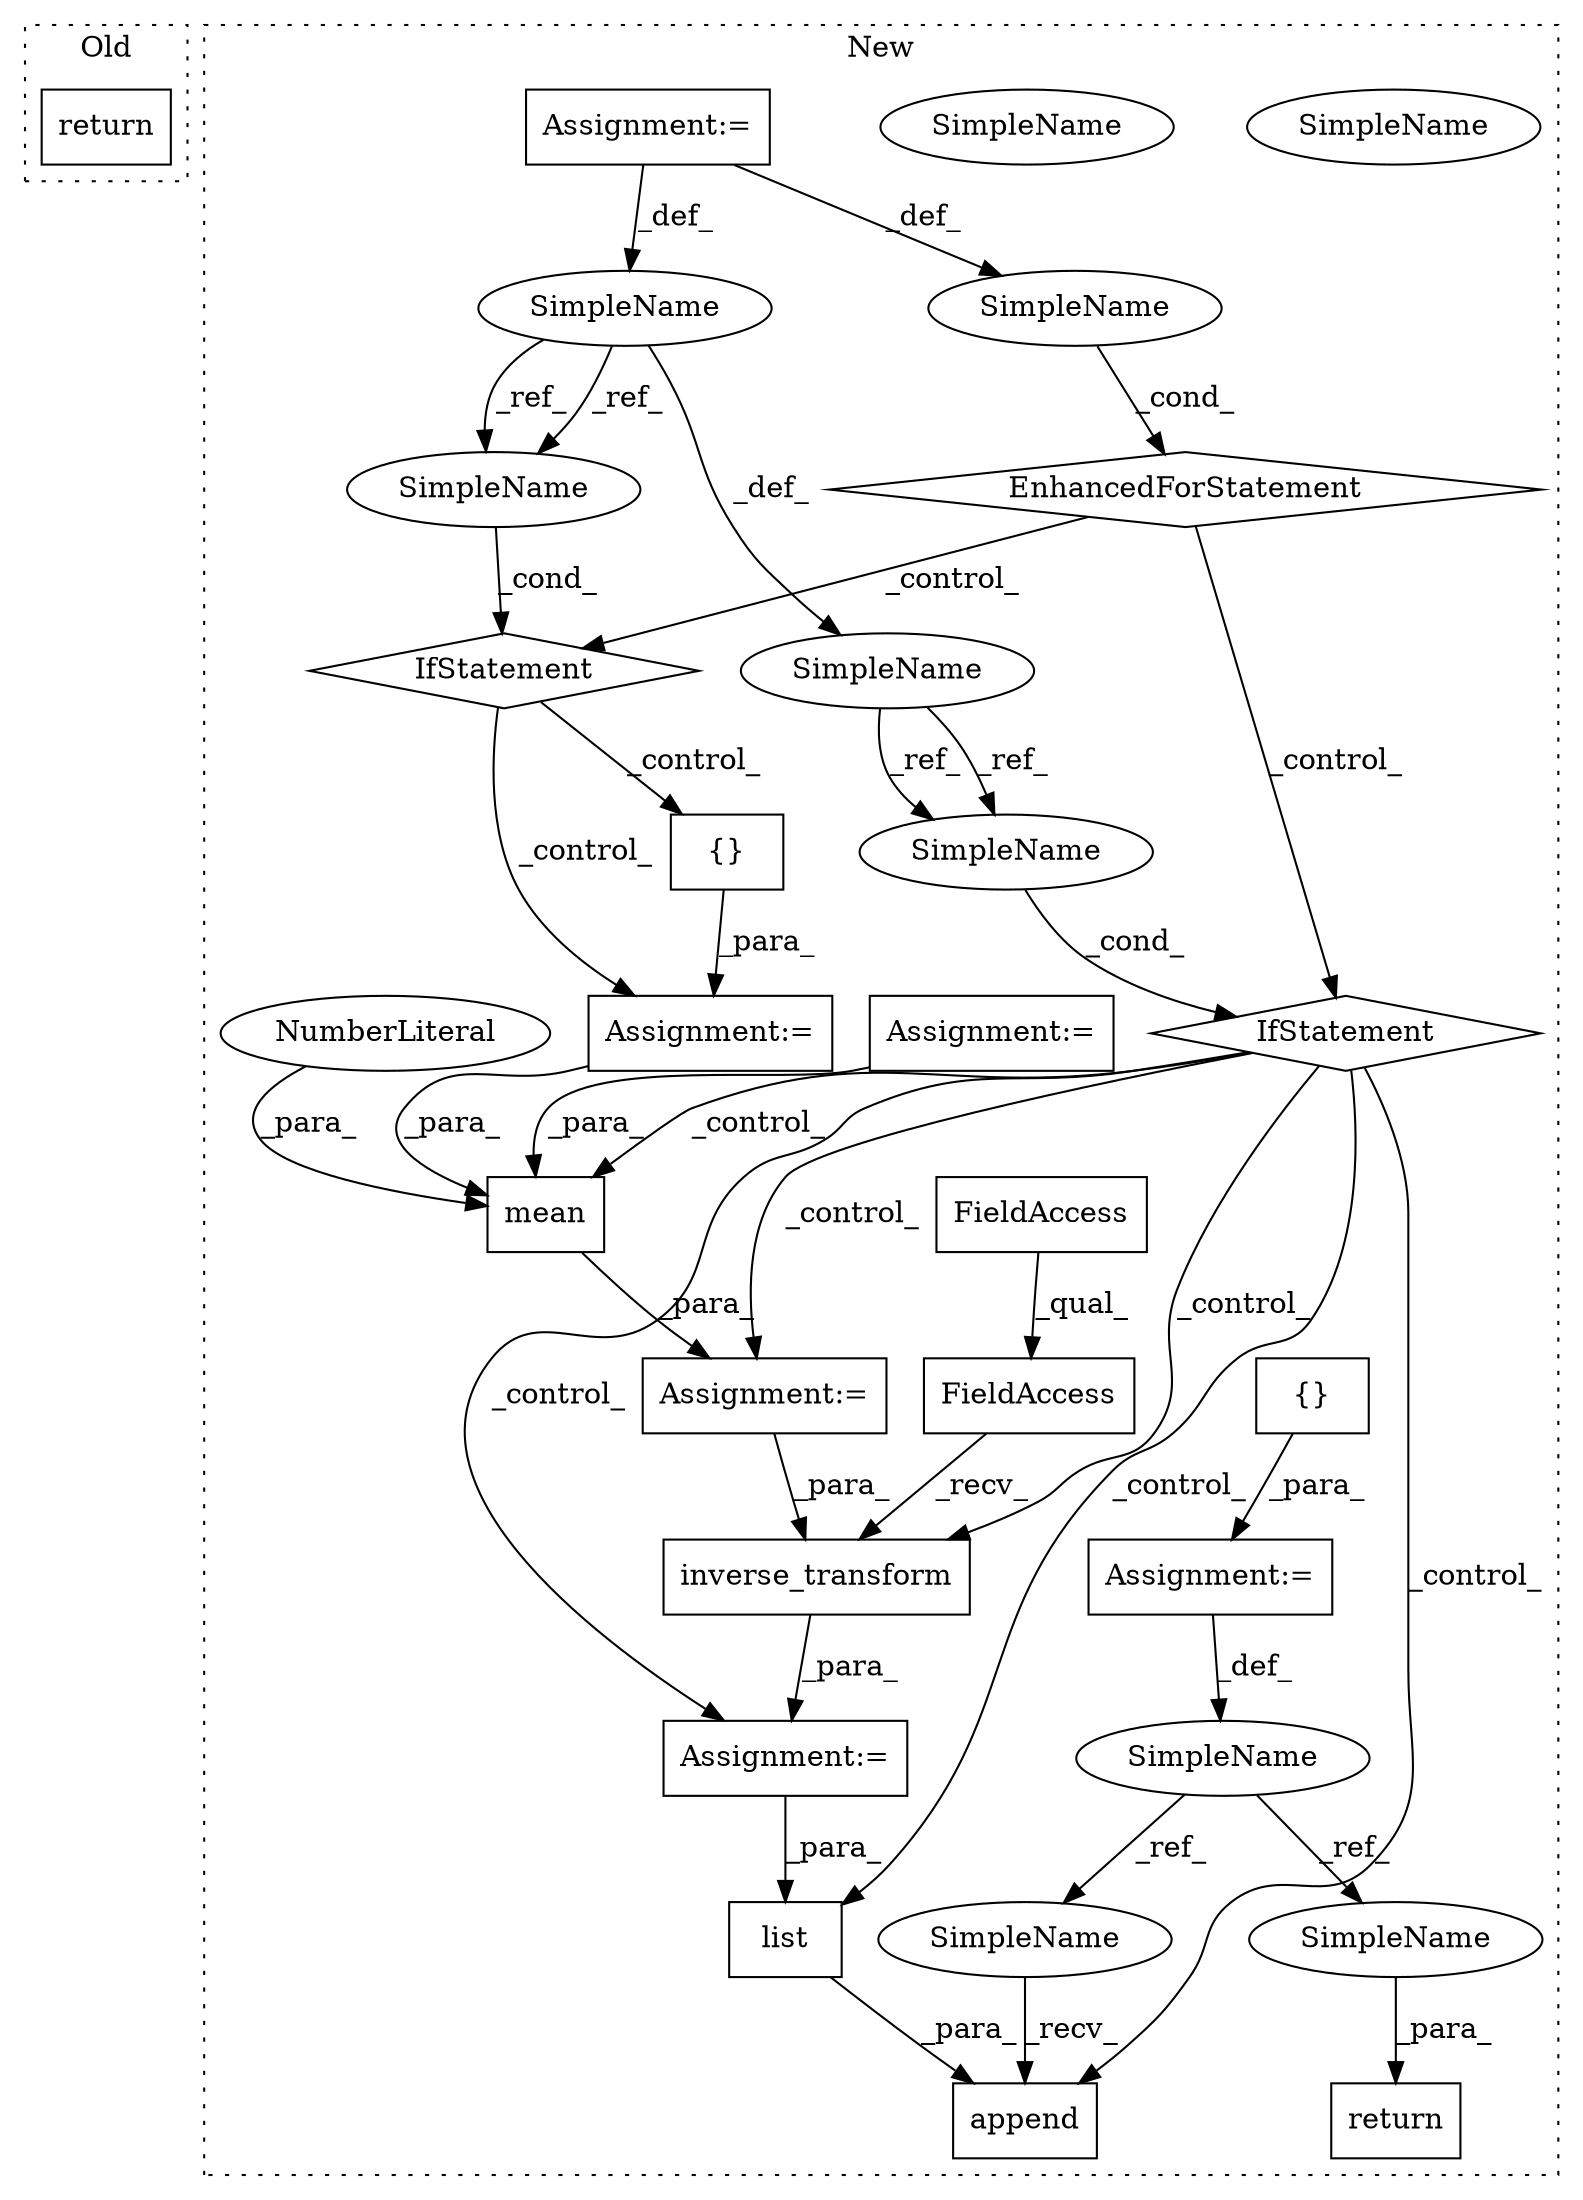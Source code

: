 digraph G {
subgraph cluster0 {
1 [label="return" a="41" s="1149" l="7" shape="box"];
label = "Old";
style="dotted";
}
subgraph cluster1 {
2 [label="inverse_transform" a="32" s="1648,1682" l="18,1" shape="box"];
3 [label="FieldAccess" a="22" s="1614" l="33" shape="box"];
4 [label="Assignment:=" a="7" s="1481" l="1" shape="box"];
5 [label="IfStatement" a="25" s="1545,1559" l="4,2" shape="diamond"];
6 [label="SimpleName" a="42" s="1549" l="10" shape="ellipse"];
7 [label="FieldAccess" a="22" s="1614" l="19" shape="box"];
8 [label="SimpleName" a="42" s="1400" l="1" shape="ellipse"];
9 [label="SimpleName" a="42" s="1359" l="10" shape="ellipse"];
10 [label="EnhancedForStatement" a="70" s="1271,1433" l="121,2" shape="diamond"];
11 [label="{}" a="4" s="1495" l="2" shape="box"];
12 [label="SimpleName" a="42" s="1447" l="12" shape="ellipse"];
13 [label="SimpleName" a="42" s="1338" l="12" shape="ellipse"];
14 [label="list" a="32" s="1711,1721" l="5,1" shape="box"];
15 [label="mean" a="32" s="1580,1597" l="5,1" shape="box"];
16 [label="NumberLiteral" a="34" s="1596" l="1" shape="ellipse"];
17 [label="IfStatement" a="25" s="1443,1459" l="4,2" shape="diamond"];
18 [label="Assignment:=" a="7" s="1186" l="10" shape="box"];
19 [label="Assignment:=" a="7" s="1271,1433" l="121,2" shape="box"];
20 [label="Assignment:=" a="7" s="1576" l="1" shape="box"];
21 [label="Assignment:=" a="7" s="1613" l="1" shape="box"];
22 [label="append" a="32" s="1704,1722" l="7,1" shape="box"];
23 [label="{}" a="4" s="1263" l="2" shape="box"];
24 [label="SimpleName" a="42" s="1241" l="10" shape="ellipse"];
25 [label="return" a="41" s="1743" l="7" shape="box"];
26 [label="Assignment:=" a="7" s="1251" l="1" shape="box"];
27 [label="SimpleName" a="42" s="1447" l="12" shape="ellipse"];
28 [label="SimpleName" a="42" s="1549" l="10" shape="ellipse"];
29 [label="SimpleName" a="42" s="1750" l="10" shape="ellipse"];
30 [label="SimpleName" a="42" s="1693" l="10" shape="ellipse"];
label = "New";
style="dotted";
}
2 -> 21 [label="_para_"];
3 -> 2 [label="_recv_"];
4 -> 15 [label="_para_"];
5 -> 22 [label="_control_"];
5 -> 2 [label="_control_"];
5 -> 14 [label="_control_"];
5 -> 21 [label="_control_"];
5 -> 15 [label="_control_"];
5 -> 20 [label="_control_"];
7 -> 3 [label="_qual_"];
8 -> 10 [label="_cond_"];
9 -> 28 [label="_ref_"];
9 -> 28 [label="_ref_"];
10 -> 17 [label="_control_"];
10 -> 5 [label="_control_"];
11 -> 4 [label="_para_"];
13 -> 27 [label="_ref_"];
13 -> 27 [label="_ref_"];
13 -> 9 [label="_def_"];
14 -> 22 [label="_para_"];
15 -> 20 [label="_para_"];
16 -> 15 [label="_para_"];
17 -> 4 [label="_control_"];
17 -> 11 [label="_control_"];
18 -> 15 [label="_para_"];
19 -> 13 [label="_def_"];
19 -> 8 [label="_def_"];
20 -> 2 [label="_para_"];
21 -> 14 [label="_para_"];
23 -> 26 [label="_para_"];
24 -> 30 [label="_ref_"];
24 -> 29 [label="_ref_"];
26 -> 24 [label="_def_"];
27 -> 17 [label="_cond_"];
28 -> 5 [label="_cond_"];
29 -> 25 [label="_para_"];
30 -> 22 [label="_recv_"];
}